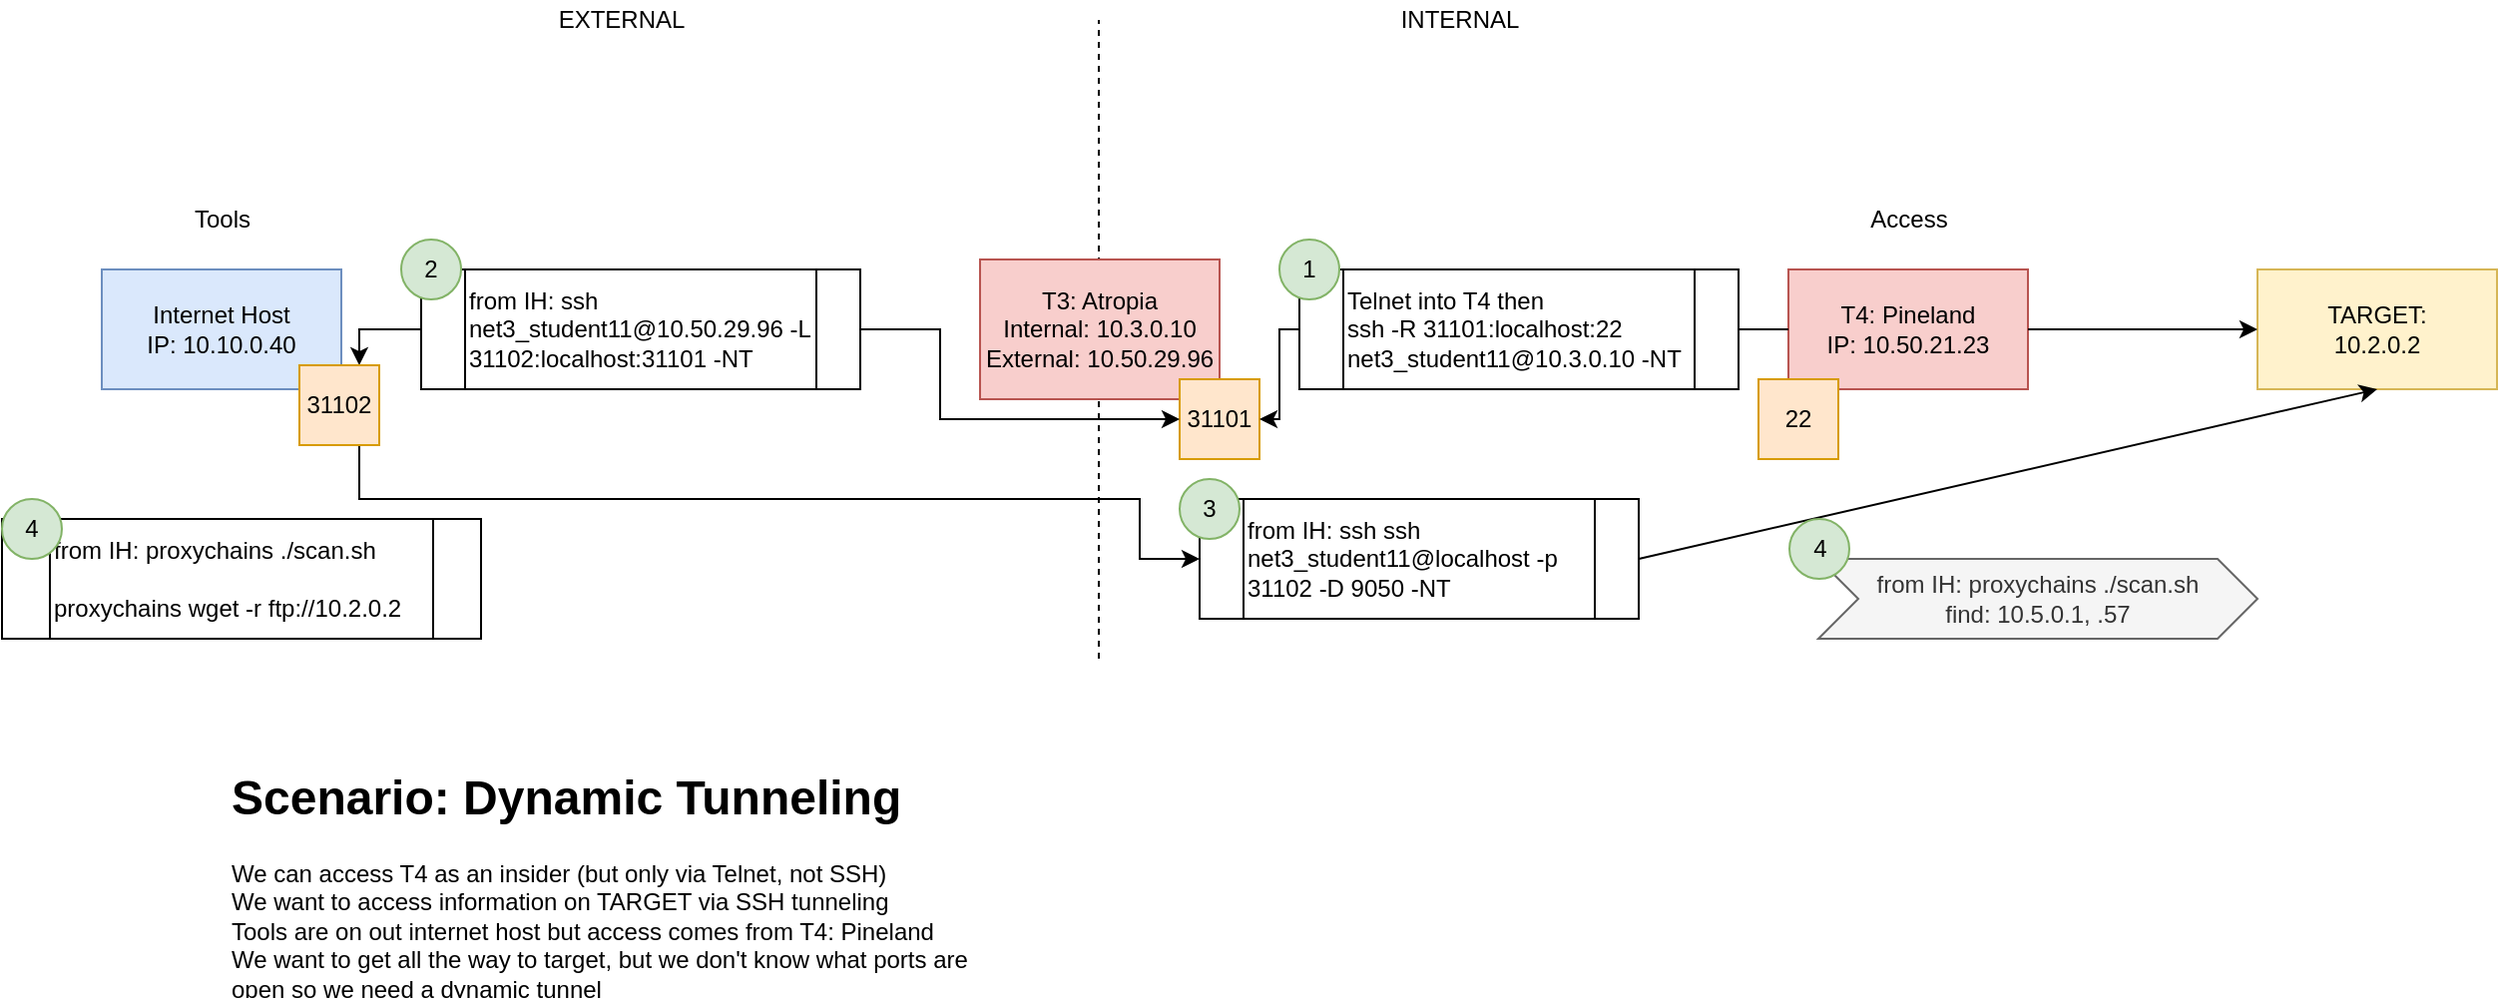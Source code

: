 <mxfile version="16.5.6" type="github">
  <diagram id="JSSCa7bkJR9PmikTlj4o" name="Page-1">
    <mxGraphModel dx="2333" dy="781" grid="1" gridSize="10" guides="1" tooltips="1" connect="1" arrows="1" fold="1" page="1" pageScale="1" pageWidth="850" pageHeight="1100" math="0" shadow="0">
      <root>
        <mxCell id="0" />
        <mxCell id="1" parent="0" />
        <mxCell id="2QfLTyrHY2M2lkCo5Ux--4" value="" style="endArrow=none;dashed=1;html=1;rounded=0;" parent="1" edge="1">
          <mxGeometry width="50" height="50" relative="1" as="geometry">
            <mxPoint x="439.5" y="410" as="sourcePoint" />
            <mxPoint x="439.5" y="90" as="targetPoint" />
          </mxGeometry>
        </mxCell>
        <mxCell id="2QfLTyrHY2M2lkCo5Ux--1" value="Internet Host&lt;br&gt;IP: 10.10.0.40" style="rounded=0;whiteSpace=wrap;html=1;fillColor=#dae8fc;strokeColor=#6c8ebf;" parent="1" vertex="1">
          <mxGeometry x="-60" y="215" width="120" height="60" as="geometry" />
        </mxCell>
        <mxCell id="2QfLTyrHY2M2lkCo5Ux--2" value="Tools" style="text;html=1;align=center;verticalAlign=middle;resizable=0;points=[];autosize=1;strokeColor=none;fillColor=none;" parent="1" vertex="1">
          <mxGeometry x="-20" y="180" width="40" height="20" as="geometry" />
        </mxCell>
        <mxCell id="2QfLTyrHY2M2lkCo5Ux--3" value="T3: Atropia&lt;br&gt;Internal: 10.3.0.10&lt;br&gt;External: 10.50.29.96" style="rounded=0;whiteSpace=wrap;html=1;fillColor=#f8cecc;strokeColor=#b85450;" parent="1" vertex="1">
          <mxGeometry x="380" y="210" width="120" height="70" as="geometry" />
        </mxCell>
        <mxCell id="2QfLTyrHY2M2lkCo5Ux--5" value="EXTERNAL" style="text;html=1;align=center;verticalAlign=middle;resizable=0;points=[];autosize=1;strokeColor=none;fillColor=none;" parent="1" vertex="1">
          <mxGeometry x="160" y="80" width="80" height="20" as="geometry" />
        </mxCell>
        <mxCell id="2QfLTyrHY2M2lkCo5Ux--6" value="INTERNAL" style="text;html=1;align=center;verticalAlign=middle;resizable=0;points=[];autosize=1;strokeColor=none;fillColor=none;" parent="1" vertex="1">
          <mxGeometry x="585" y="80" width="70" height="20" as="geometry" />
        </mxCell>
        <mxCell id="2QfLTyrHY2M2lkCo5Ux--7" value="T4: Pineland&lt;br&gt;IP: 10.50.21.23" style="rounded=0;whiteSpace=wrap;html=1;fillColor=#f8cecc;strokeColor=#b85450;" parent="1" vertex="1">
          <mxGeometry x="785" y="215" width="120" height="60" as="geometry" />
        </mxCell>
        <mxCell id="2QfLTyrHY2M2lkCo5Ux--8" value="TARGET:&lt;br&gt;10.2.0.2" style="rounded=0;whiteSpace=wrap;html=1;fillColor=#fff2cc;strokeColor=#d6b656;" parent="1" vertex="1">
          <mxGeometry x="1020" y="215" width="120" height="60" as="geometry" />
        </mxCell>
        <mxCell id="2QfLTyrHY2M2lkCo5Ux--11" value="Access" style="text;html=1;align=center;verticalAlign=middle;resizable=0;points=[];autosize=1;strokeColor=none;fillColor=none;" parent="1" vertex="1">
          <mxGeometry x="820" y="180" width="50" height="20" as="geometry" />
        </mxCell>
        <mxCell id="2QfLTyrHY2M2lkCo5Ux--13" value="" style="endArrow=classic;html=1;rounded=0;exitX=1;exitY=0.5;exitDx=0;exitDy=0;" parent="1" source="2QfLTyrHY2M2lkCo5Ux--7" target="2QfLTyrHY2M2lkCo5Ux--8" edge="1">
          <mxGeometry width="50" height="50" relative="1" as="geometry">
            <mxPoint x="400" y="220" as="sourcePoint" />
            <mxPoint x="450" y="170" as="targetPoint" />
          </mxGeometry>
        </mxCell>
        <mxCell id="2QfLTyrHY2M2lkCo5Ux--17" value="31101" style="whiteSpace=wrap;html=1;aspect=fixed;fillColor=#ffe6cc;strokeColor=#d79b00;" parent="1" vertex="1">
          <mxGeometry x="480" y="270" width="40" height="40" as="geometry" />
        </mxCell>
        <mxCell id="2QfLTyrHY2M2lkCo5Ux--18" value="22" style="whiteSpace=wrap;html=1;aspect=fixed;fillColor=#ffe6cc;strokeColor=#d79b00;" parent="1" vertex="1">
          <mxGeometry x="770" y="270" width="40" height="40" as="geometry" />
        </mxCell>
        <mxCell id="NB2bITlko3CDhN9ZFZkT-1" style="edgeStyle=orthogonalEdgeStyle;rounded=0;orthogonalLoop=1;jettySize=auto;html=1;exitX=0;exitY=0.5;exitDx=0;exitDy=0;entryX=1;entryY=0.5;entryDx=0;entryDy=0;" parent="1" source="2QfLTyrHY2M2lkCo5Ux--14" target="2QfLTyrHY2M2lkCo5Ux--17" edge="1">
          <mxGeometry relative="1" as="geometry">
            <Array as="points">
              <mxPoint x="530" y="245" />
              <mxPoint x="530" y="290" />
            </Array>
          </mxGeometry>
        </mxCell>
        <mxCell id="2QfLTyrHY2M2lkCo5Ux--14" value="Telnet into T4 then&lt;br&gt;ssh -R 31101:localhost:22 net3_student11@10.3.0.10 -NT" style="shape=process;whiteSpace=wrap;html=1;backgroundOutline=1;align=left;" parent="1" vertex="1">
          <mxGeometry x="540" y="215" width="220" height="60" as="geometry" />
        </mxCell>
        <mxCell id="2QfLTyrHY2M2lkCo5Ux--19" value="" style="endArrow=none;html=1;rounded=0;exitX=0;exitY=0.5;exitDx=0;exitDy=0;entryX=1;entryY=0.5;entryDx=0;entryDy=0;" parent="1" source="2QfLTyrHY2M2lkCo5Ux--7" target="2QfLTyrHY2M2lkCo5Ux--14" edge="1">
          <mxGeometry width="50" height="50" relative="1" as="geometry">
            <mxPoint x="785" y="245" as="sourcePoint" />
            <mxPoint x="500" y="245" as="targetPoint" />
          </mxGeometry>
        </mxCell>
        <mxCell id="2QfLTyrHY2M2lkCo5Ux--21" value="1" style="ellipse;whiteSpace=wrap;html=1;aspect=fixed;fillColor=#d5e8d4;strokeColor=#82b366;" parent="1" vertex="1">
          <mxGeometry x="530" y="200" width="30" height="30" as="geometry" />
        </mxCell>
        <mxCell id="NB2bITlko3CDhN9ZFZkT-2" style="edgeStyle=orthogonalEdgeStyle;rounded=0;orthogonalLoop=1;jettySize=auto;html=1;exitX=1;exitY=0.5;exitDx=0;exitDy=0;entryX=0;entryY=0.5;entryDx=0;entryDy=0;" parent="1" source="2QfLTyrHY2M2lkCo5Ux--22" target="2QfLTyrHY2M2lkCo5Ux--17" edge="1">
          <mxGeometry relative="1" as="geometry">
            <Array as="points">
              <mxPoint x="360" y="245" />
              <mxPoint x="360" y="290" />
            </Array>
          </mxGeometry>
        </mxCell>
        <mxCell id="NB2bITlko3CDhN9ZFZkT-3" style="edgeStyle=orthogonalEdgeStyle;rounded=0;orthogonalLoop=1;jettySize=auto;html=1;exitX=0;exitY=0.5;exitDx=0;exitDy=0;entryX=0.75;entryY=0;entryDx=0;entryDy=0;" parent="1" source="2QfLTyrHY2M2lkCo5Ux--22" target="2QfLTyrHY2M2lkCo5Ux--28" edge="1">
          <mxGeometry relative="1" as="geometry" />
        </mxCell>
        <mxCell id="2QfLTyrHY2M2lkCo5Ux--22" value="from IH: ssh net3_student11@10.50.29.96 -L 31102:localhost:31101 -NT" style="shape=process;whiteSpace=wrap;html=1;backgroundOutline=1;align=left;" parent="1" vertex="1">
          <mxGeometry x="100" y="215" width="220" height="60" as="geometry" />
        </mxCell>
        <mxCell id="2QfLTyrHY2M2lkCo5Ux--24" value="2" style="ellipse;whiteSpace=wrap;html=1;aspect=fixed;fillColor=#d5e8d4;strokeColor=#82b366;" parent="1" vertex="1">
          <mxGeometry x="90" y="200" width="30" height="30" as="geometry" />
        </mxCell>
        <mxCell id="2QfLTyrHY2M2lkCo5Ux--29" value="&lt;h1&gt;Scenario: Dynamic Tunneling&lt;/h1&gt;&lt;span&gt;We can access T4 as an insider (but only via Telnet, not SSH)&lt;/span&gt;&lt;br&gt;&lt;span&gt;We want to access information on TARGET via SSH tunneling&lt;/span&gt;&lt;br&gt;&lt;span&gt;Tools are on out internet host but access comes from T4: Pineland&lt;br&gt;We want to get all the way to target, but we don&#39;t know what ports are open so we need a dynamic tunnel&amp;nbsp;&lt;/span&gt;" style="text;html=1;strokeColor=none;fillColor=none;spacing=5;spacingTop=-20;whiteSpace=wrap;overflow=hidden;rounded=0;" parent="1" vertex="1">
          <mxGeometry y="460" width="380" height="120" as="geometry" />
        </mxCell>
        <mxCell id="2QfLTyrHY2M2lkCo5Ux--31" value="from IH: ssh ssh net3_student11@localhost -p 31102 -D 9050 -NT" style="shape=process;whiteSpace=wrap;html=1;backgroundOutline=1;align=left;" parent="1" vertex="1">
          <mxGeometry x="490" y="330" width="220" height="60" as="geometry" />
        </mxCell>
        <mxCell id="2QfLTyrHY2M2lkCo5Ux--37" value="" style="endArrow=classic;html=1;rounded=0;exitX=1;exitY=0.5;exitDx=0;exitDy=0;entryX=0.5;entryY=1;entryDx=0;entryDy=0;" parent="1" source="2QfLTyrHY2M2lkCo5Ux--31" target="2QfLTyrHY2M2lkCo5Ux--8" edge="1">
          <mxGeometry width="50" height="50" relative="1" as="geometry">
            <mxPoint x="550" y="260" as="sourcePoint" />
            <mxPoint x="600" y="210" as="targetPoint" />
          </mxGeometry>
        </mxCell>
        <mxCell id="NB2bITlko3CDhN9ZFZkT-4" style="edgeStyle=orthogonalEdgeStyle;rounded=0;orthogonalLoop=1;jettySize=auto;html=1;exitX=0.75;exitY=1;exitDx=0;exitDy=0;entryX=0;entryY=0.5;entryDx=0;entryDy=0;" parent="1" source="2QfLTyrHY2M2lkCo5Ux--28" target="2QfLTyrHY2M2lkCo5Ux--31" edge="1">
          <mxGeometry relative="1" as="geometry">
            <Array as="points">
              <mxPoint x="69" y="330" />
              <mxPoint x="460" y="330" />
              <mxPoint x="460" y="360" />
            </Array>
          </mxGeometry>
        </mxCell>
        <mxCell id="2QfLTyrHY2M2lkCo5Ux--28" value="31102" style="whiteSpace=wrap;html=1;aspect=fixed;fillColor=#ffe6cc;strokeColor=#d79b00;" parent="1" vertex="1">
          <mxGeometry x="39" y="263" width="40" height="40" as="geometry" />
        </mxCell>
        <mxCell id="2QfLTyrHY2M2lkCo5Ux--39" value="3" style="ellipse;whiteSpace=wrap;html=1;aspect=fixed;fillColor=#d5e8d4;strokeColor=#82b366;" parent="1" vertex="1">
          <mxGeometry x="480" y="320" width="30" height="30" as="geometry" />
        </mxCell>
        <mxCell id="2QfLTyrHY2M2lkCo5Ux--42" value="from IH: proxychains ./scan.sh&lt;br&gt;&lt;br&gt;proxychains wget -r ftp://10.2.0.2" style="shape=process;whiteSpace=wrap;html=1;backgroundOutline=1;align=left;" parent="1" vertex="1">
          <mxGeometry x="-110" y="340" width="240" height="60" as="geometry" />
        </mxCell>
        <mxCell id="2QfLTyrHY2M2lkCo5Ux--43" value="4" style="ellipse;whiteSpace=wrap;html=1;aspect=fixed;fillColor=#d5e8d4;strokeColor=#82b366;" parent="1" vertex="1">
          <mxGeometry x="-110" y="330" width="30" height="30" as="geometry" />
        </mxCell>
        <mxCell id="2mBiLjz1ojCnWJu2go6_-1" value="&lt;span&gt;from IH: proxychains ./scan.sh&lt;/span&gt;&lt;br&gt;&lt;span&gt;find: 10.5.0.1, .57&lt;/span&gt;" style="shape=step;perimeter=stepPerimeter;whiteSpace=wrap;html=1;fixedSize=1;align=center;fillColor=#f5f5f5;fontColor=#333333;strokeColor=#666666;" vertex="1" parent="1">
          <mxGeometry x="800" y="360" width="220" height="40" as="geometry" />
        </mxCell>
        <mxCell id="2mBiLjz1ojCnWJu2go6_-2" value="4" style="ellipse;whiteSpace=wrap;html=1;aspect=fixed;fillColor=#d5e8d4;strokeColor=#82b366;" vertex="1" parent="1">
          <mxGeometry x="785.5" y="340" width="30" height="30" as="geometry" />
        </mxCell>
      </root>
    </mxGraphModel>
  </diagram>
</mxfile>
